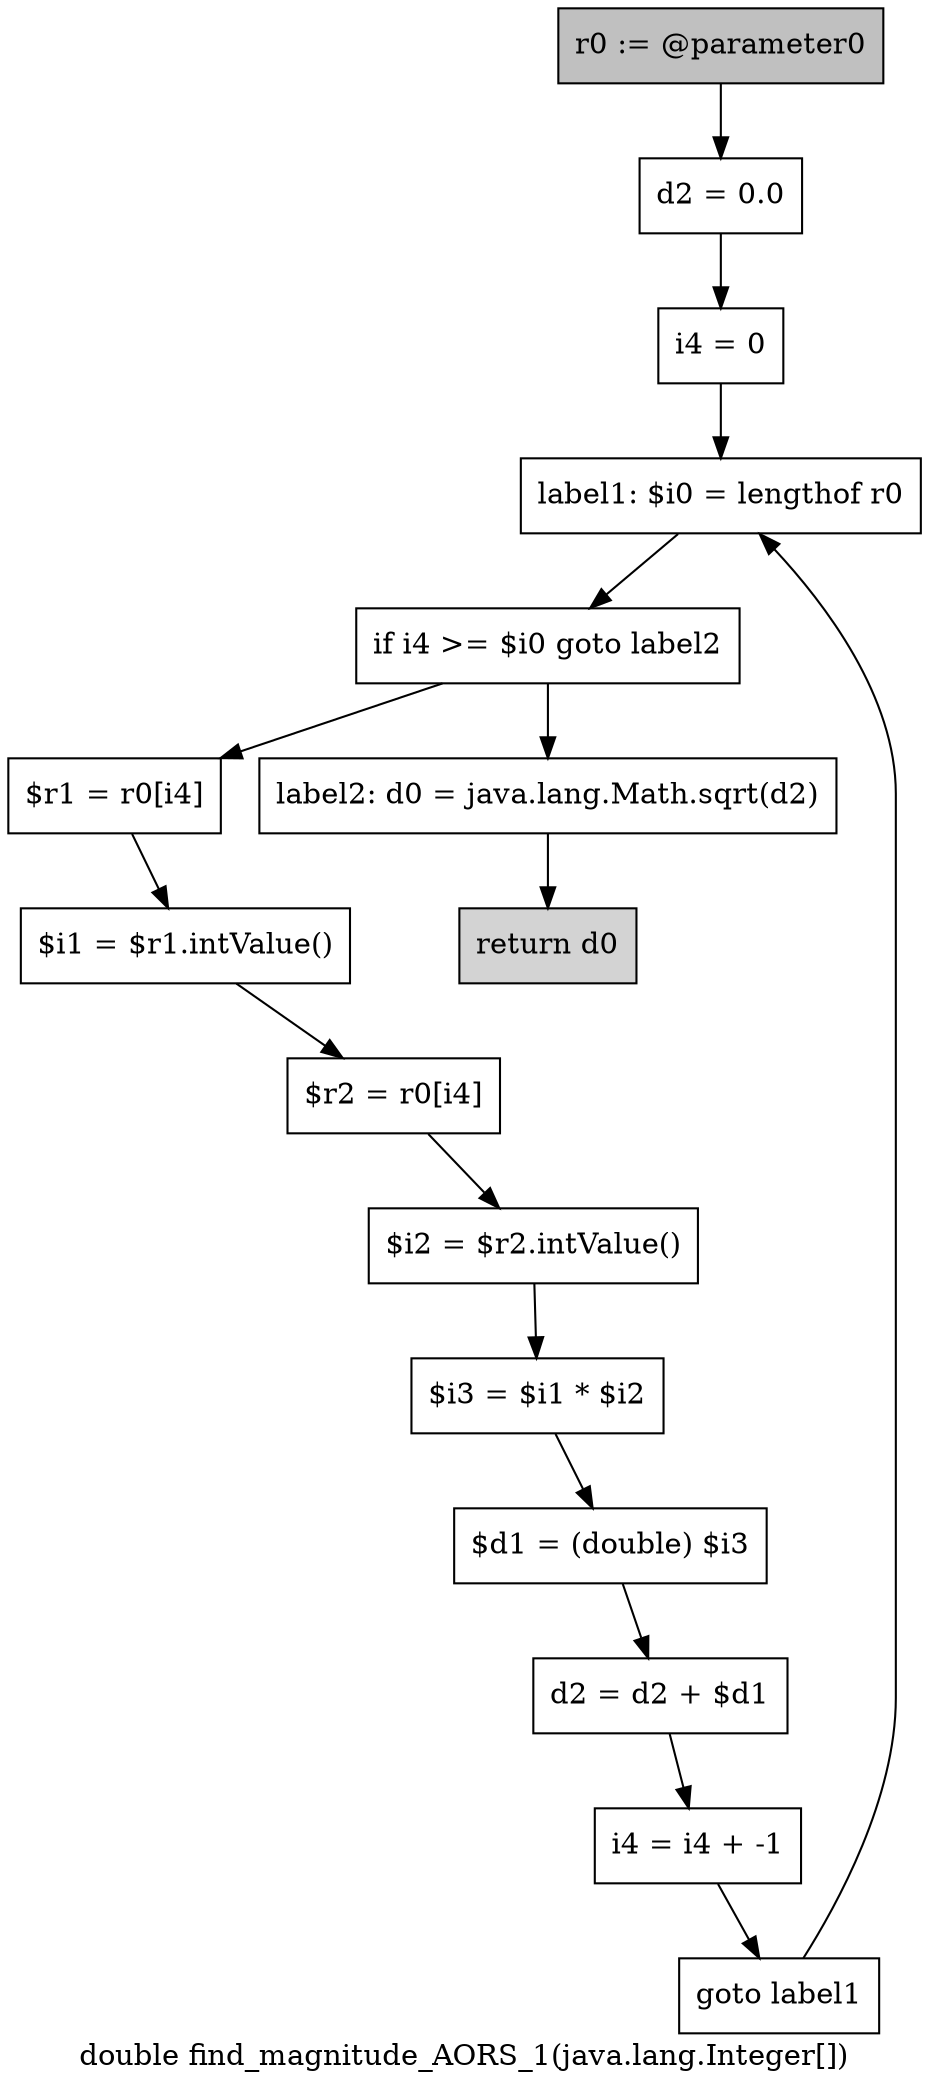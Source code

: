 digraph "double find_magnitude_AORS_1(java.lang.Integer[])" {
    label="double find_magnitude_AORS_1(java.lang.Integer[])";
    node [shape=box];
    "0" [style=filled,fillcolor=gray,label="r0 := @parameter0",];
    "1" [label="d2 = 0.0",];
    "0"->"1";
    "2" [label="i4 = 0",];
    "1"->"2";
    "3" [label="label1: $i0 = lengthof r0",];
    "2"->"3";
    "4" [label="if i4 >= $i0 goto label2",];
    "3"->"4";
    "5" [label="$r1 = r0[i4]",];
    "4"->"5";
    "14" [label="label2: d0 = java.lang.Math.sqrt(d2)",];
    "4"->"14";
    "6" [label="$i1 = $r1.intValue()",];
    "5"->"6";
    "7" [label="$r2 = r0[i4]",];
    "6"->"7";
    "8" [label="$i2 = $r2.intValue()",];
    "7"->"8";
    "9" [label="$i3 = $i1 * $i2",];
    "8"->"9";
    "10" [label="$d1 = (double) $i3",];
    "9"->"10";
    "11" [label="d2 = d2 + $d1",];
    "10"->"11";
    "12" [label="i4 = i4 + -1",];
    "11"->"12";
    "13" [label="goto label1",];
    "12"->"13";
    "13"->"3";
    "15" [style=filled,fillcolor=lightgray,label="return d0",];
    "14"->"15";
}
